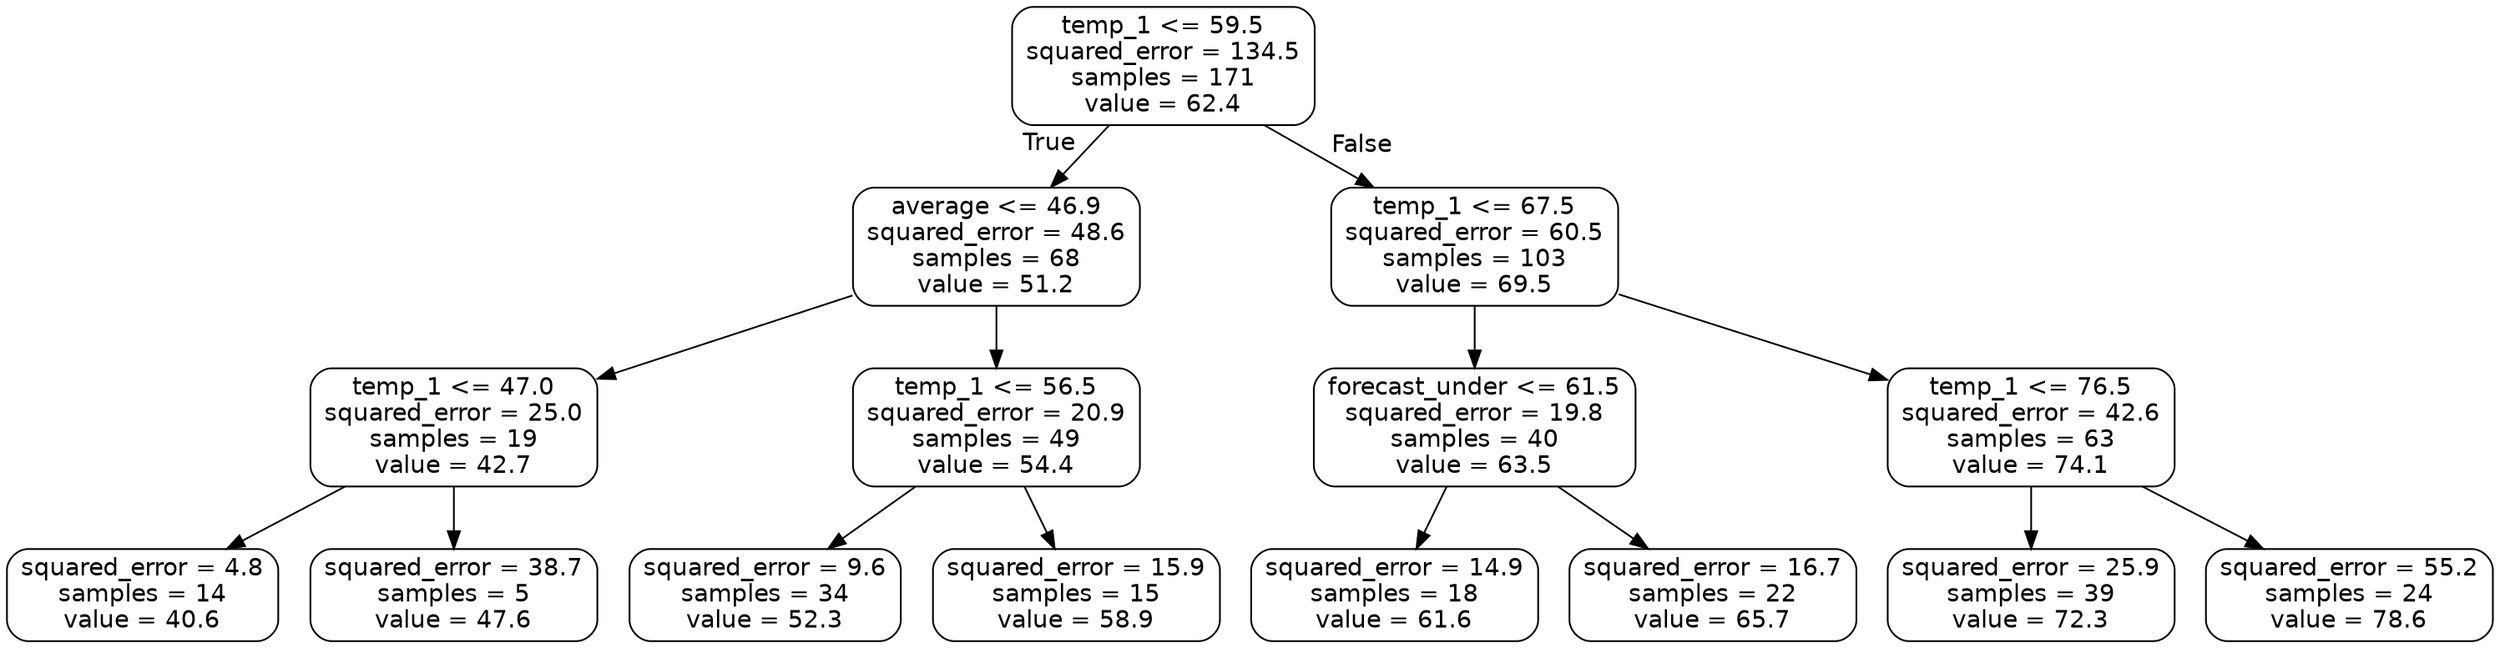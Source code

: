 digraph Tree {
node [shape=box, style="rounded", color="black", fontname="helvetica"] ;
edge [fontname="helvetica"] ;
0 [label="temp_1 <= 59.5\nsquared_error = 134.5\nsamples = 171\nvalue = 62.4"] ;
1 [label="average <= 46.9\nsquared_error = 48.6\nsamples = 68\nvalue = 51.2"] ;
0 -> 1 [labeldistance=2.5, labelangle=45, headlabel="True"] ;
2 [label="temp_1 <= 47.0\nsquared_error = 25.0\nsamples = 19\nvalue = 42.7"] ;
1 -> 2 ;
3 [label="squared_error = 4.8\nsamples = 14\nvalue = 40.6"] ;
2 -> 3 ;
4 [label="squared_error = 38.7\nsamples = 5\nvalue = 47.6"] ;
2 -> 4 ;
5 [label="temp_1 <= 56.5\nsquared_error = 20.9\nsamples = 49\nvalue = 54.4"] ;
1 -> 5 ;
6 [label="squared_error = 9.6\nsamples = 34\nvalue = 52.3"] ;
5 -> 6 ;
7 [label="squared_error = 15.9\nsamples = 15\nvalue = 58.9"] ;
5 -> 7 ;
8 [label="temp_1 <= 67.5\nsquared_error = 60.5\nsamples = 103\nvalue = 69.5"] ;
0 -> 8 [labeldistance=2.5, labelangle=-45, headlabel="False"] ;
9 [label="forecast_under <= 61.5\nsquared_error = 19.8\nsamples = 40\nvalue = 63.5"] ;
8 -> 9 ;
10 [label="squared_error = 14.9\nsamples = 18\nvalue = 61.6"] ;
9 -> 10 ;
11 [label="squared_error = 16.7\nsamples = 22\nvalue = 65.7"] ;
9 -> 11 ;
12 [label="temp_1 <= 76.5\nsquared_error = 42.6\nsamples = 63\nvalue = 74.1"] ;
8 -> 12 ;
13 [label="squared_error = 25.9\nsamples = 39\nvalue = 72.3"] ;
12 -> 13 ;
14 [label="squared_error = 55.2\nsamples = 24\nvalue = 78.6"] ;
12 -> 14 ;
}